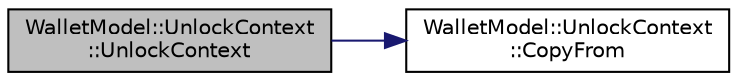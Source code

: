 digraph "WalletModel::UnlockContext::UnlockContext"
{
  edge [fontname="Helvetica",fontsize="10",labelfontname="Helvetica",labelfontsize="10"];
  node [fontname="Helvetica",fontsize="10",shape=record];
  rankdir="LR";
  Node4 [label="WalletModel::UnlockContext\l::UnlockContext",height=0.2,width=0.4,color="black", fillcolor="grey75", style="filled", fontcolor="black"];
  Node4 -> Node5 [color="midnightblue",fontsize="10",style="solid",fontname="Helvetica"];
  Node5 [label="WalletModel::UnlockContext\l::CopyFrom",height=0.2,width=0.4,color="black", fillcolor="white", style="filled",URL="$class_wallet_model_1_1_unlock_context.html#a6eaa96b817b6a1573e58998ad6e1522d"];
}
